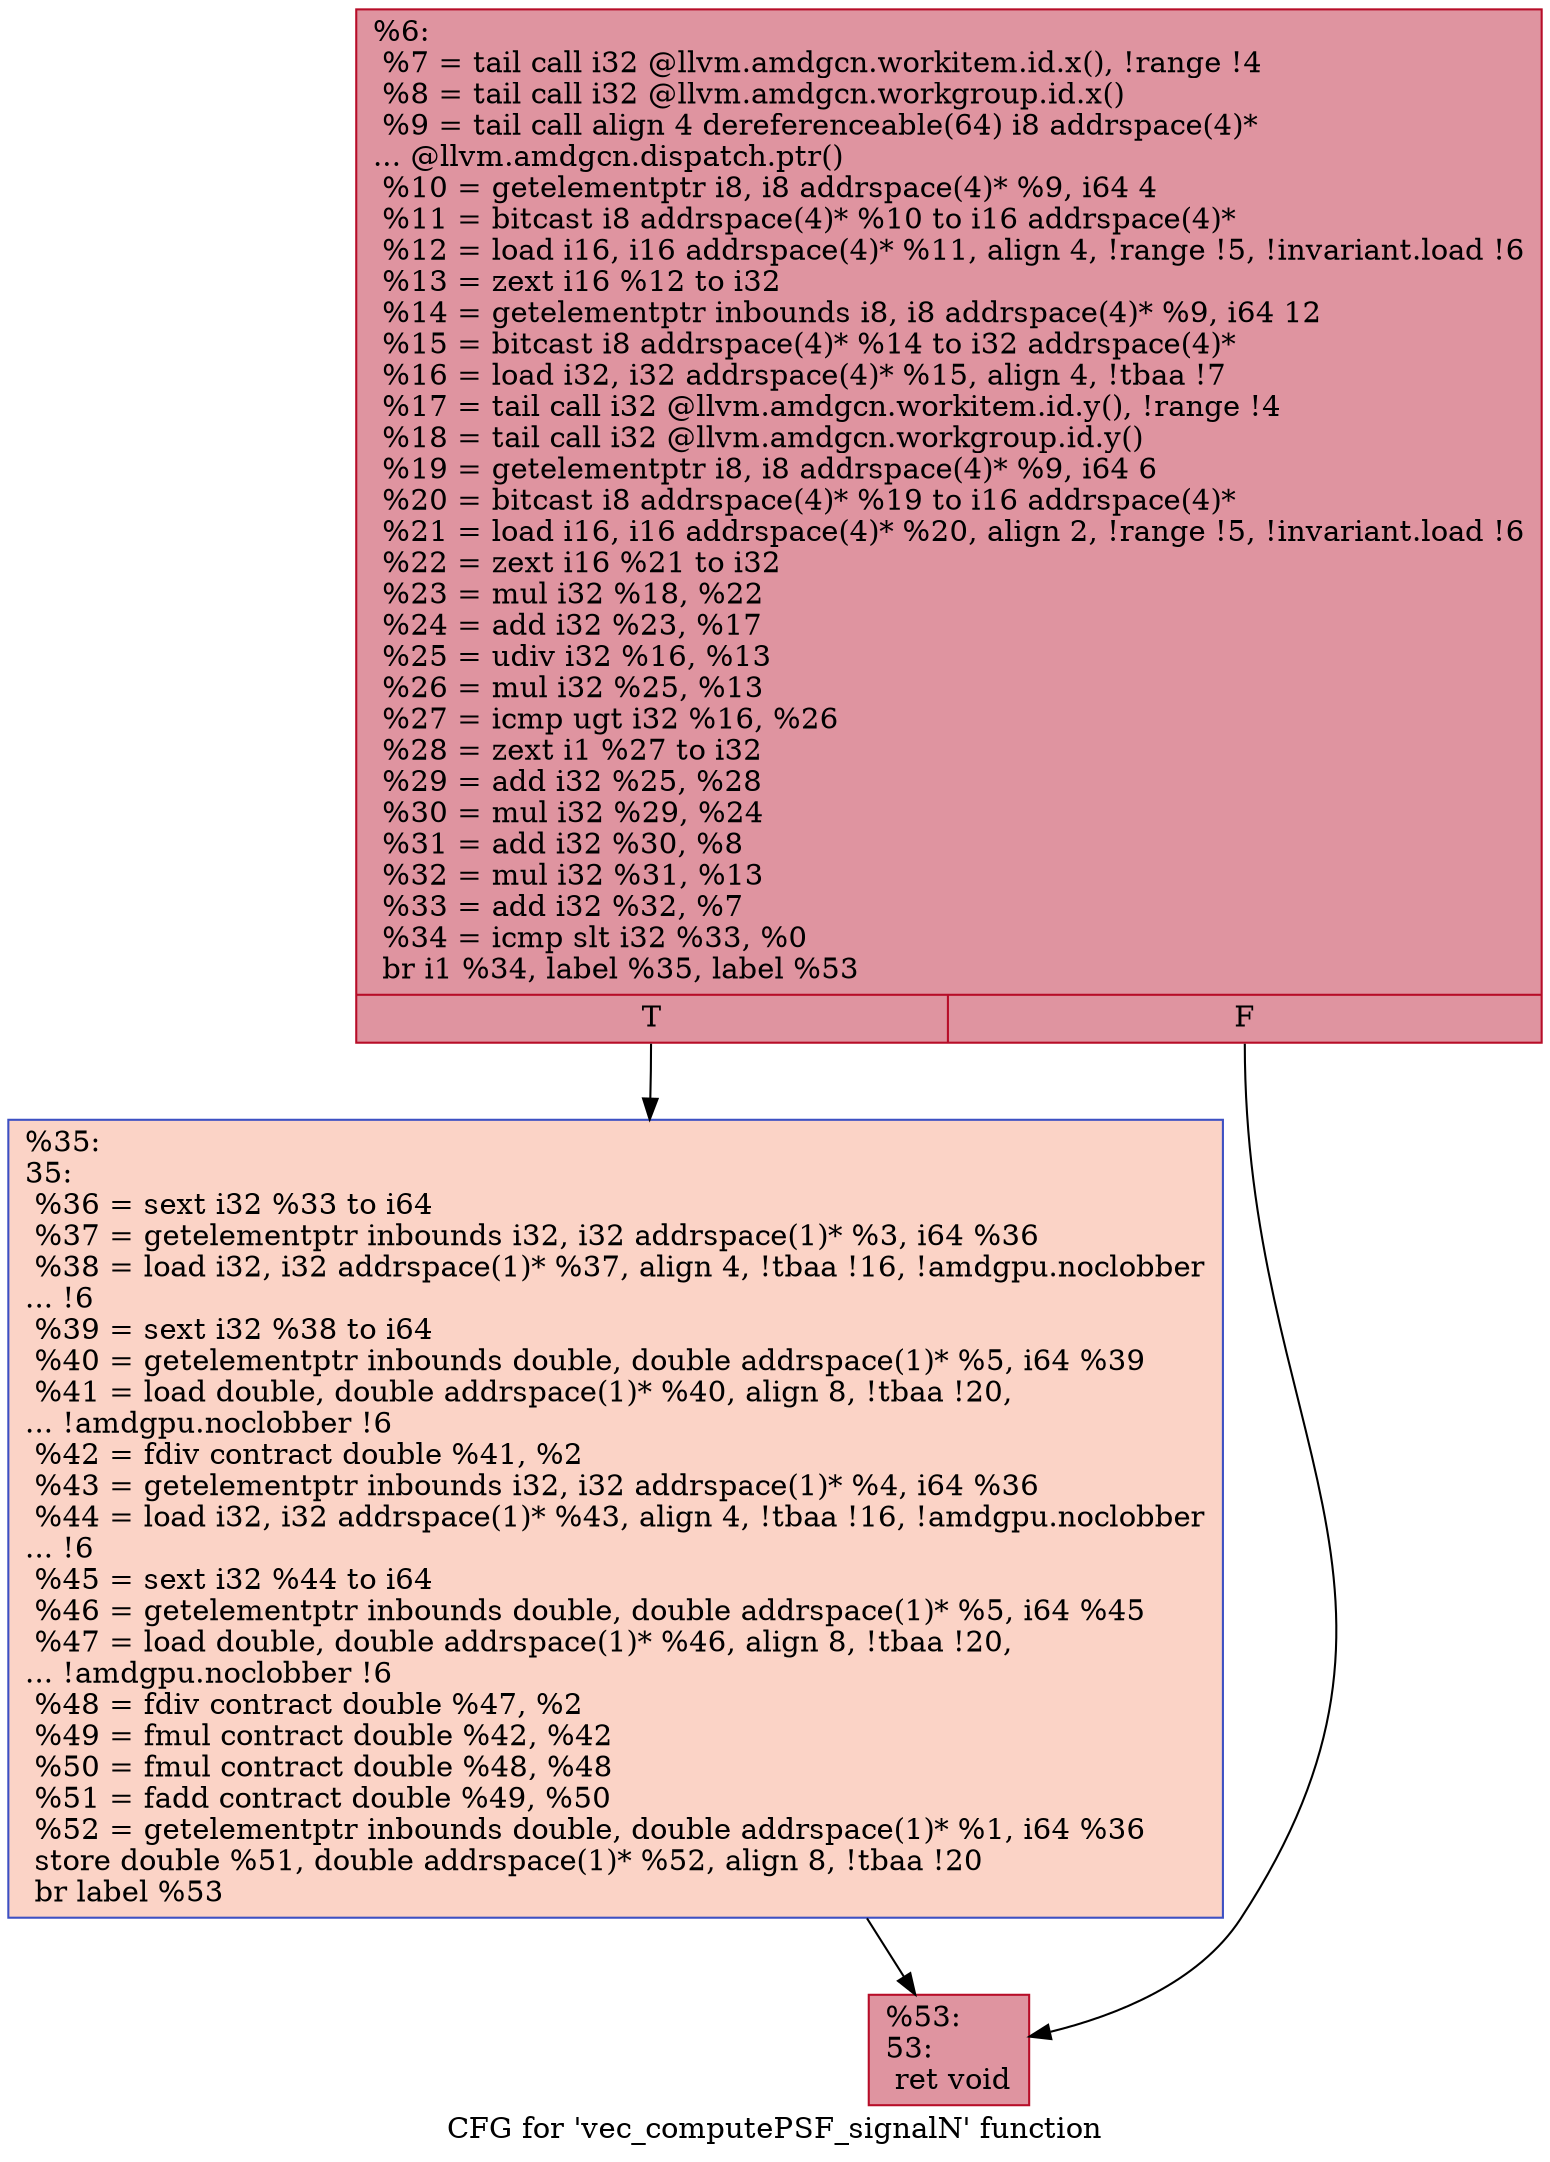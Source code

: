 digraph "CFG for 'vec_computePSF_signalN' function" {
	label="CFG for 'vec_computePSF_signalN' function";

	Node0x4742a30 [shape=record,color="#b70d28ff", style=filled, fillcolor="#b70d2870",label="{%6:\l  %7 = tail call i32 @llvm.amdgcn.workitem.id.x(), !range !4\l  %8 = tail call i32 @llvm.amdgcn.workgroup.id.x()\l  %9 = tail call align 4 dereferenceable(64) i8 addrspace(4)*\l... @llvm.amdgcn.dispatch.ptr()\l  %10 = getelementptr i8, i8 addrspace(4)* %9, i64 4\l  %11 = bitcast i8 addrspace(4)* %10 to i16 addrspace(4)*\l  %12 = load i16, i16 addrspace(4)* %11, align 4, !range !5, !invariant.load !6\l  %13 = zext i16 %12 to i32\l  %14 = getelementptr inbounds i8, i8 addrspace(4)* %9, i64 12\l  %15 = bitcast i8 addrspace(4)* %14 to i32 addrspace(4)*\l  %16 = load i32, i32 addrspace(4)* %15, align 4, !tbaa !7\l  %17 = tail call i32 @llvm.amdgcn.workitem.id.y(), !range !4\l  %18 = tail call i32 @llvm.amdgcn.workgroup.id.y()\l  %19 = getelementptr i8, i8 addrspace(4)* %9, i64 6\l  %20 = bitcast i8 addrspace(4)* %19 to i16 addrspace(4)*\l  %21 = load i16, i16 addrspace(4)* %20, align 2, !range !5, !invariant.load !6\l  %22 = zext i16 %21 to i32\l  %23 = mul i32 %18, %22\l  %24 = add i32 %23, %17\l  %25 = udiv i32 %16, %13\l  %26 = mul i32 %25, %13\l  %27 = icmp ugt i32 %16, %26\l  %28 = zext i1 %27 to i32\l  %29 = add i32 %25, %28\l  %30 = mul i32 %29, %24\l  %31 = add i32 %30, %8\l  %32 = mul i32 %31, %13\l  %33 = add i32 %32, %7\l  %34 = icmp slt i32 %33, %0\l  br i1 %34, label %35, label %53\l|{<s0>T|<s1>F}}"];
	Node0x4742a30:s0 -> Node0x4744ab0;
	Node0x4742a30:s1 -> Node0x4746bc0;
	Node0x4744ab0 [shape=record,color="#3d50c3ff", style=filled, fillcolor="#f59c7d70",label="{%35:\l35:                                               \l  %36 = sext i32 %33 to i64\l  %37 = getelementptr inbounds i32, i32 addrspace(1)* %3, i64 %36\l  %38 = load i32, i32 addrspace(1)* %37, align 4, !tbaa !16, !amdgpu.noclobber\l... !6\l  %39 = sext i32 %38 to i64\l  %40 = getelementptr inbounds double, double addrspace(1)* %5, i64 %39\l  %41 = load double, double addrspace(1)* %40, align 8, !tbaa !20,\l... !amdgpu.noclobber !6\l  %42 = fdiv contract double %41, %2\l  %43 = getelementptr inbounds i32, i32 addrspace(1)* %4, i64 %36\l  %44 = load i32, i32 addrspace(1)* %43, align 4, !tbaa !16, !amdgpu.noclobber\l... !6\l  %45 = sext i32 %44 to i64\l  %46 = getelementptr inbounds double, double addrspace(1)* %5, i64 %45\l  %47 = load double, double addrspace(1)* %46, align 8, !tbaa !20,\l... !amdgpu.noclobber !6\l  %48 = fdiv contract double %47, %2\l  %49 = fmul contract double %42, %42\l  %50 = fmul contract double %48, %48\l  %51 = fadd contract double %49, %50\l  %52 = getelementptr inbounds double, double addrspace(1)* %1, i64 %36\l  store double %51, double addrspace(1)* %52, align 8, !tbaa !20\l  br label %53\l}"];
	Node0x4744ab0 -> Node0x4746bc0;
	Node0x4746bc0 [shape=record,color="#b70d28ff", style=filled, fillcolor="#b70d2870",label="{%53:\l53:                                               \l  ret void\l}"];
}
